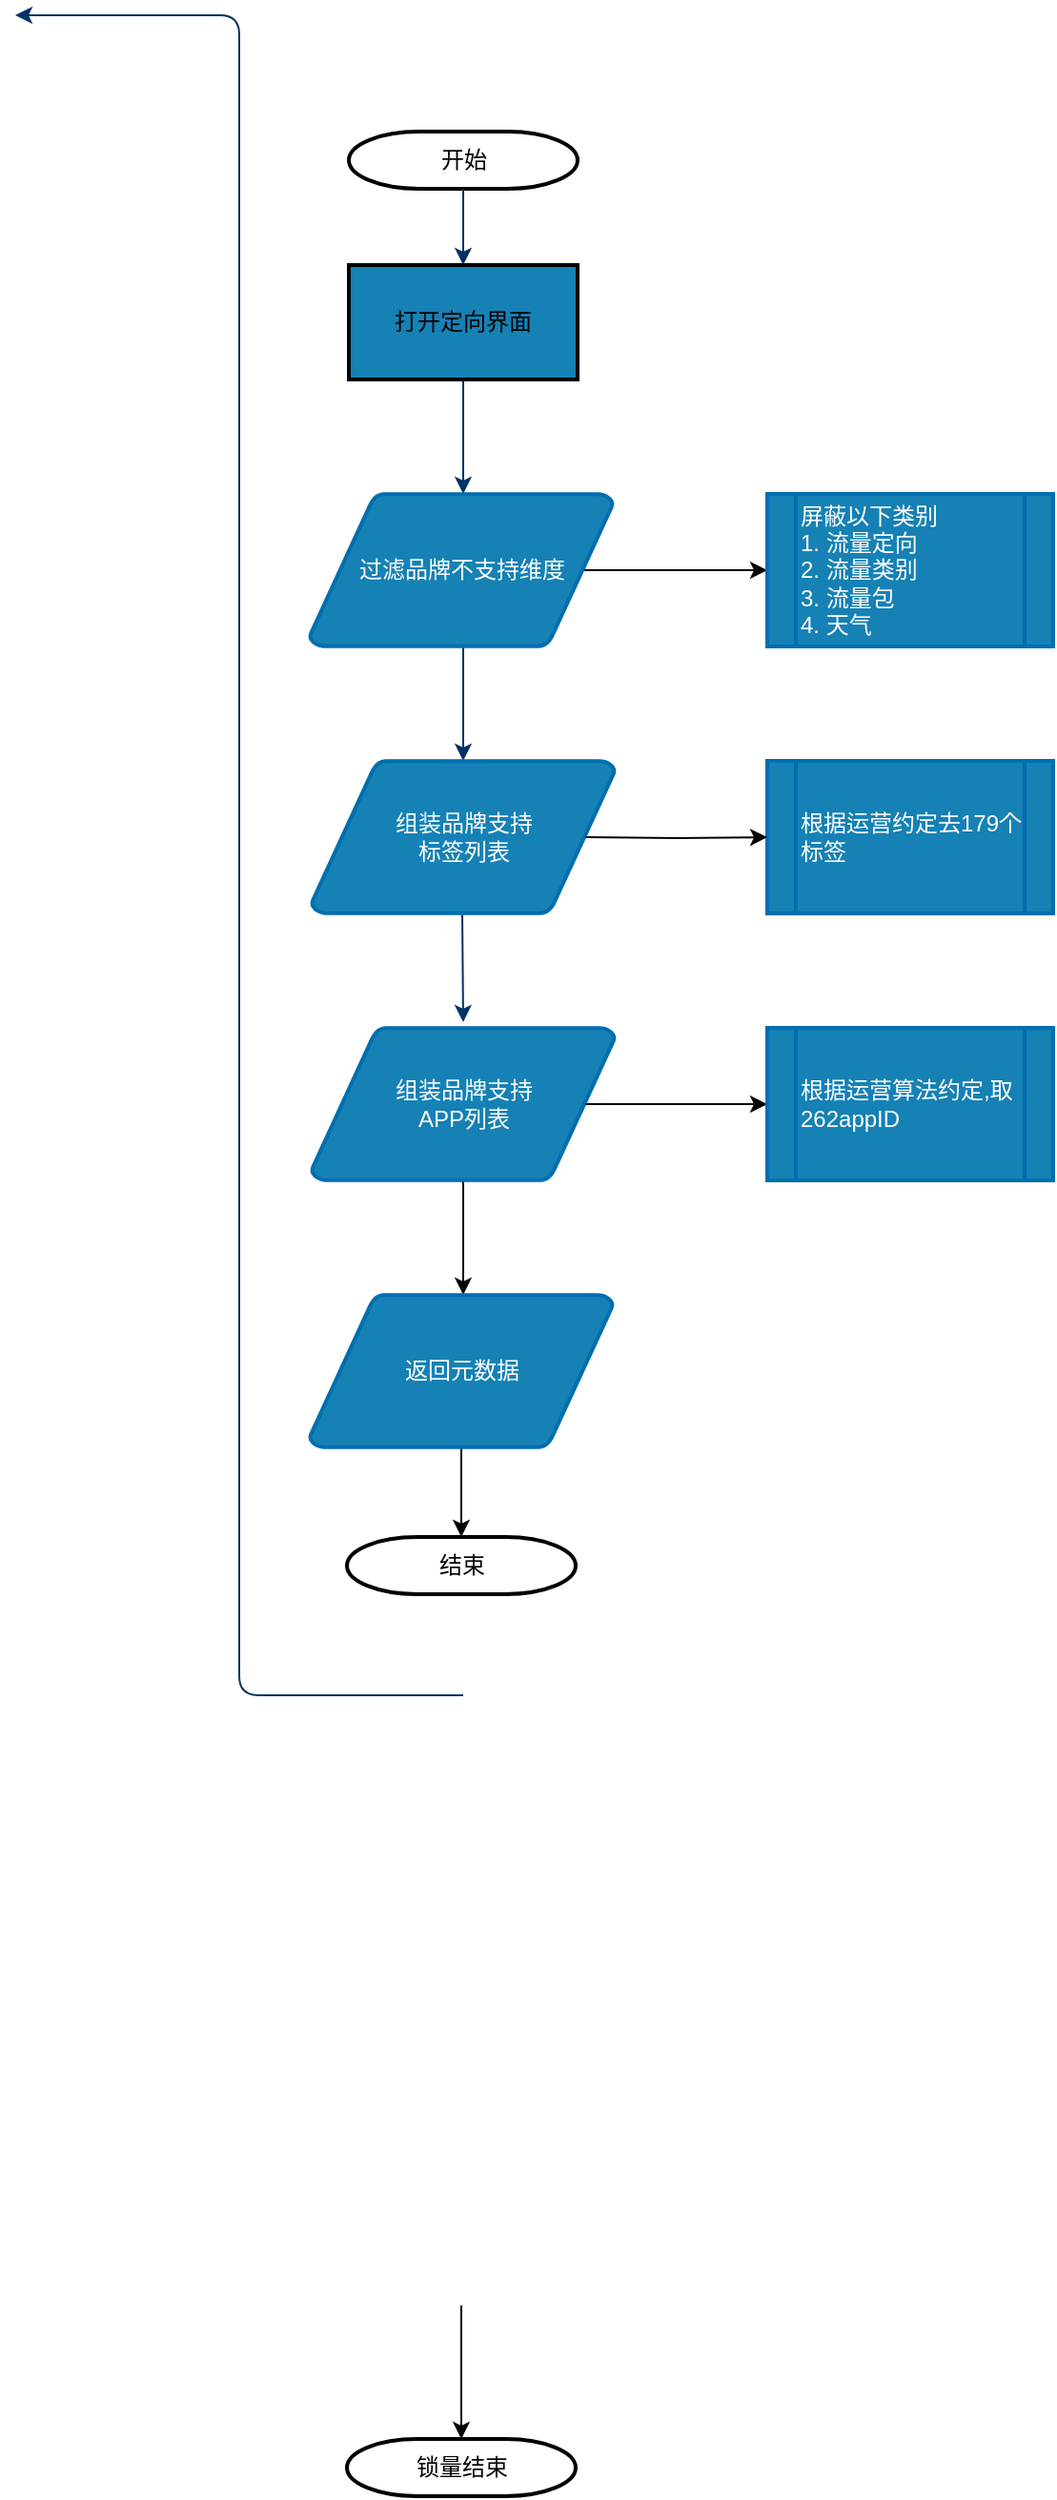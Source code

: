<mxfile version="14.7.7" type="github">
  <diagram id="6a731a19-8d31-9384-78a2-239565b7b9f0" name="Page-1">
    <mxGraphModel dx="1422" dy="882" grid="1" gridSize="10" guides="1" tooltips="1" connect="1" arrows="1" fold="1" page="1" pageScale="1" pageWidth="1169" pageHeight="827" background="none" math="0" shadow="0">
      <root>
        <mxCell id="0" />
        <mxCell id="1" parent="0" />
        <mxCell id="2" value="开始" style="shape=mxgraph.flowchart.terminator;strokeWidth=2;gradientColor=none;gradientDirection=north;fontStyle=0;html=1;" parent="1" vertex="1">
          <mxGeometry x="260" y="60" width="120" height="30" as="geometry" />
        </mxCell>
        <mxCell id="7" style="fontStyle=1;strokeColor=#003366;strokeWidth=1;html=1;" parent="1" source="2" edge="1">
          <mxGeometry relative="1" as="geometry">
            <mxPoint x="320" y="130" as="targetPoint" />
          </mxGeometry>
        </mxCell>
        <mxCell id="8" style="fontStyle=1;strokeColor=#003366;strokeWidth=1;html=1;exitX=0.5;exitY=1;exitDx=0;exitDy=0;" parent="1" source="noWKgFkb6oJTjKW2lA6C-58" edge="1">
          <mxGeometry relative="1" as="geometry">
            <mxPoint x="320" y="210" as="sourcePoint" />
            <mxPoint x="320" y="250" as="targetPoint" />
          </mxGeometry>
        </mxCell>
        <mxCell id="9" style="entryX=0.5;entryY=0;entryPerimeter=0;fontStyle=1;strokeColor=#003366;strokeWidth=1;html=1;" parent="1" edge="1">
          <mxGeometry relative="1" as="geometry">
            <mxPoint x="320" y="330" as="sourcePoint" />
            <mxPoint x="320" y="390" as="targetPoint" />
          </mxGeometry>
        </mxCell>
        <mxCell id="12" value="" style="edgeStyle=elbowEdgeStyle;elbow=horizontal;fontColor=#001933;fontStyle=1;strokeColor=#003366;strokeWidth=1;html=1;" parent="1" edge="1">
          <mxGeometry x="-0.5" y="23" width="100" height="100" as="geometry">
            <mxPoint x="319.5" y="470" as="sourcePoint" />
            <mxPoint x="320" y="527" as="targetPoint" />
          </mxGeometry>
        </mxCell>
        <mxCell id="25" value="" style="edgeStyle=elbowEdgeStyle;elbow=horizontal;exitX=0.5;exitY=1;exitPerimeter=0;fontStyle=1;strokeColor=#003366;strokeWidth=1;html=1;exitDx=0;exitDy=0;" parent="1" target="24" edge="1">
          <mxGeometry x="-15" y="-1" width="100" height="100" as="geometry">
            <mxPoint x="320" y="880" as="sourcePoint" />
            <mxPoint x="85" y="-1" as="targetPoint" />
          </mxGeometry>
        </mxCell>
        <mxCell id="noWKgFkb6oJTjKW2lA6C-58" value="打开定向界面" style="rounded=0;whiteSpace=wrap;html=1;strokeWidth=2;fillColor=#1681B5;" parent="1" vertex="1">
          <mxGeometry x="260" y="130" width="120" height="60" as="geometry" />
        </mxCell>
        <mxCell id="noWKgFkb6oJTjKW2lA6C-73" style="edgeStyle=elbowEdgeStyle;rounded=1;orthogonalLoop=1;jettySize=auto;html=1;entryX=0.5;entryY=0;entryDx=0;entryDy=0;entryPerimeter=0;" parent="1" target="noWKgFkb6oJTjKW2lA6C-72" edge="1">
          <mxGeometry relative="1" as="geometry">
            <mxPoint x="319" y="1200" as="sourcePoint" />
          </mxGeometry>
        </mxCell>
        <mxCell id="noWKgFkb6oJTjKW2lA6C-72" value="锁量结束" style="shape=mxgraph.flowchart.terminator;strokeWidth=2;gradientColor=none;gradientDirection=north;fontStyle=0;html=1;" parent="1" vertex="1">
          <mxGeometry x="259" y="1270" width="120" height="30" as="geometry" />
        </mxCell>
        <mxCell id="bzsVeNZKRRHdg6DFIDRZ-54" style="edgeStyle=orthogonalEdgeStyle;rounded=0;orthogonalLoop=1;jettySize=auto;html=1;entryX=0;entryY=0.5;entryDx=0;entryDy=0;fontColor=#FFFFFF;exitX=0.905;exitY=0.5;exitDx=0;exitDy=0;exitPerimeter=0;" edge="1" parent="1" source="bzsVeNZKRRHdg6DFIDRZ-52" target="bzsVeNZKRRHdg6DFIDRZ-53">
          <mxGeometry relative="1" as="geometry" />
        </mxCell>
        <mxCell id="bzsVeNZKRRHdg6DFIDRZ-52" value="过滤品牌不支持维度" style="shape=mxgraph.flowchart.data;strokeWidth=2;gradientDirection=north;fontStyle=0;html=1;strokeColor=#006EAF;fontColor=#ffffff;fillColor=#1681B5;" vertex="1" parent="1">
          <mxGeometry x="239.5" y="250" width="159" height="80" as="geometry" />
        </mxCell>
        <mxCell id="bzsVeNZKRRHdg6DFIDRZ-53" value="屏蔽以下类别&lt;br&gt;1. 流量定向&lt;br&gt;2. 流量类别&lt;br&gt;3. 流量包&lt;br&gt;4. 天气" style="shape=process;whiteSpace=wrap;html=1;backgroundOutline=1;strokeWidth=2;align=left;fontColor=#FFFFFF;fillColor=#1681B5;strokeColor=#006EAF;" vertex="1" parent="1">
          <mxGeometry x="479.5" y="250" width="150" height="80" as="geometry" />
        </mxCell>
        <mxCell id="bzsVeNZKRRHdg6DFIDRZ-55" value="组装品牌支持&lt;br&gt;标签列表" style="shape=mxgraph.flowchart.data;strokeWidth=2;gradientDirection=north;fontStyle=0;html=1;strokeColor=#006EAF;fontColor=#ffffff;fillColor=#1681B5;" vertex="1" parent="1">
          <mxGeometry x="240.5" y="390" width="159" height="80" as="geometry" />
        </mxCell>
        <mxCell id="bzsVeNZKRRHdg6DFIDRZ-65" style="edgeStyle=orthogonalEdgeStyle;rounded=0;orthogonalLoop=1;jettySize=auto;html=1;entryX=0.5;entryY=0;entryDx=0;entryDy=0;fontColor=#FFFFFF;" edge="1" parent="1" source="bzsVeNZKRRHdg6DFIDRZ-56">
          <mxGeometry relative="1" as="geometry">
            <mxPoint x="320" y="670" as="targetPoint" />
          </mxGeometry>
        </mxCell>
        <mxCell id="bzsVeNZKRRHdg6DFIDRZ-56" value="组装品牌支持&lt;br&gt;APP列表" style="shape=mxgraph.flowchart.data;strokeWidth=2;gradientDirection=north;fontStyle=0;html=1;strokeColor=#006EAF;fontColor=#ffffff;fillColor=#1681B5;" vertex="1" parent="1">
          <mxGeometry x="240.5" y="530" width="159" height="80" as="geometry" />
        </mxCell>
        <mxCell id="bzsVeNZKRRHdg6DFIDRZ-59" style="edgeStyle=orthogonalEdgeStyle;rounded=0;orthogonalLoop=1;jettySize=auto;html=1;entryX=0;entryY=0.5;entryDx=0;entryDy=0;fontColor=#FFFFFF;exitX=0.905;exitY=0.5;exitDx=0;exitDy=0;exitPerimeter=0;" edge="1" parent="1" target="bzsVeNZKRRHdg6DFIDRZ-60" source="bzsVeNZKRRHdg6DFIDRZ-56">
          <mxGeometry relative="1" as="geometry">
            <mxPoint x="400" y="570" as="sourcePoint" />
          </mxGeometry>
        </mxCell>
        <mxCell id="bzsVeNZKRRHdg6DFIDRZ-60" value="根据运营算法约定,取262appID" style="shape=process;whiteSpace=wrap;html=1;backgroundOutline=1;strokeWidth=2;align=left;fontColor=#FFFFFF;fillColor=#1681B5;strokeColor=#006EAF;" vertex="1" parent="1">
          <mxGeometry x="479.5" y="530" width="150" height="80" as="geometry" />
        </mxCell>
        <mxCell id="bzsVeNZKRRHdg6DFIDRZ-61" value="根据运营约定去179个标签" style="shape=process;whiteSpace=wrap;html=1;backgroundOutline=1;strokeWidth=2;align=left;fontColor=#FFFFFF;fillColor=#1681B5;strokeColor=#006EAF;" vertex="1" parent="1">
          <mxGeometry x="479.5" y="390" width="150" height="80" as="geometry" />
        </mxCell>
        <mxCell id="bzsVeNZKRRHdg6DFIDRZ-62" style="edgeStyle=orthogonalEdgeStyle;rounded=0;orthogonalLoop=1;jettySize=auto;html=1;entryX=0;entryY=0.5;entryDx=0;entryDy=0;fontColor=#FFFFFF;exitX=0.905;exitY=0.5;exitDx=0;exitDy=0;exitPerimeter=0;" edge="1" target="bzsVeNZKRRHdg6DFIDRZ-61" parent="1">
          <mxGeometry relative="1" as="geometry">
            <mxPoint x="384.395" y="430" as="sourcePoint" />
          </mxGeometry>
        </mxCell>
        <mxCell id="bzsVeNZKRRHdg6DFIDRZ-70" style="edgeStyle=orthogonalEdgeStyle;rounded=0;orthogonalLoop=1;jettySize=auto;html=1;entryX=0.5;entryY=0;entryDx=0;entryDy=0;entryPerimeter=0;fontColor=#FFFFFF;" edge="1" parent="1" source="bzsVeNZKRRHdg6DFIDRZ-67" target="bzsVeNZKRRHdg6DFIDRZ-69">
          <mxGeometry relative="1" as="geometry" />
        </mxCell>
        <mxCell id="bzsVeNZKRRHdg6DFIDRZ-67" value="返回元数据" style="shape=mxgraph.flowchart.data;strokeWidth=2;gradientDirection=north;fontStyle=0;html=1;strokeColor=#006EAF;fontColor=#ffffff;fillColor=#1681B5;" vertex="1" parent="1">
          <mxGeometry x="239.5" y="670" width="159" height="80" as="geometry" />
        </mxCell>
        <mxCell id="bzsVeNZKRRHdg6DFIDRZ-69" value="结束" style="shape=mxgraph.flowchart.terminator;strokeWidth=2;gradientColor=none;gradientDirection=north;fontStyle=0;html=1;" vertex="1" parent="1">
          <mxGeometry x="259" y="797" width="120" height="30" as="geometry" />
        </mxCell>
      </root>
    </mxGraphModel>
  </diagram>
</mxfile>
